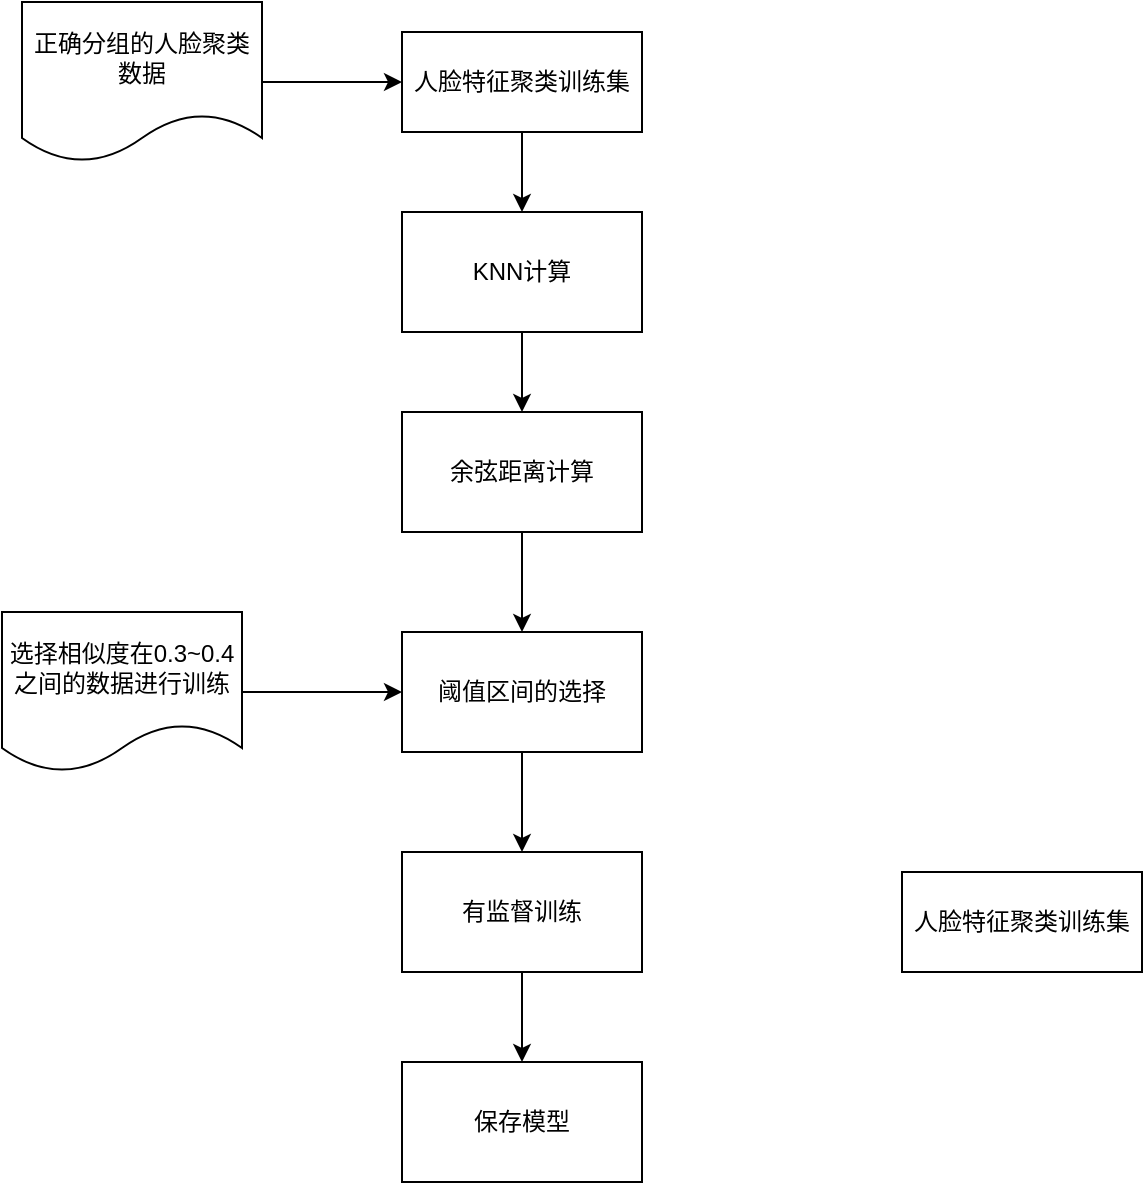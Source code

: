 <mxfile version="27.1.1">
  <diagram name="第 1 页" id="n0FgRmdMllpNhTCo88hj">
    <mxGraphModel dx="1665" dy="777" grid="1" gridSize="10" guides="1" tooltips="1" connect="1" arrows="1" fold="1" page="1" pageScale="1" pageWidth="827" pageHeight="1169" math="0" shadow="0">
      <root>
        <mxCell id="0" />
        <mxCell id="1" parent="0" />
        <mxCell id="vb5EdWWyYZ6hDgargNtk-3" style="edgeStyle=orthogonalEdgeStyle;rounded=0;orthogonalLoop=1;jettySize=auto;html=1;exitX=0.5;exitY=1;exitDx=0;exitDy=0;entryX=0.5;entryY=0;entryDx=0;entryDy=0;" parent="1" source="vb5EdWWyYZ6hDgargNtk-1" target="vb5EdWWyYZ6hDgargNtk-2" edge="1">
          <mxGeometry relative="1" as="geometry" />
        </mxCell>
        <mxCell id="vb5EdWWyYZ6hDgargNtk-1" value="人脸特征聚类训练集" style="rounded=0;whiteSpace=wrap;html=1;" parent="1" vertex="1">
          <mxGeometry x="340" y="70" width="120" height="50" as="geometry" />
        </mxCell>
        <mxCell id="vb5EdWWyYZ6hDgargNtk-6" style="edgeStyle=orthogonalEdgeStyle;rounded=0;orthogonalLoop=1;jettySize=auto;html=1;exitX=0.5;exitY=1;exitDx=0;exitDy=0;entryX=0.5;entryY=0;entryDx=0;entryDy=0;" parent="1" source="vb5EdWWyYZ6hDgargNtk-2" target="vb5EdWWyYZ6hDgargNtk-5" edge="1">
          <mxGeometry relative="1" as="geometry" />
        </mxCell>
        <mxCell id="vb5EdWWyYZ6hDgargNtk-2" value="KNN计算" style="rounded=0;whiteSpace=wrap;html=1;" parent="1" vertex="1">
          <mxGeometry x="340" y="160" width="120" height="60" as="geometry" />
        </mxCell>
        <mxCell id="0VZTM6ZU5YmMHWf4AoFY-6" style="edgeStyle=orthogonalEdgeStyle;rounded=0;orthogonalLoop=1;jettySize=auto;html=1;exitX=0.5;exitY=1;exitDx=0;exitDy=0;entryX=0.5;entryY=0;entryDx=0;entryDy=0;" edge="1" parent="1" source="vb5EdWWyYZ6hDgargNtk-5" target="0VZTM6ZU5YmMHWf4AoFY-5">
          <mxGeometry relative="1" as="geometry" />
        </mxCell>
        <mxCell id="vb5EdWWyYZ6hDgargNtk-5" value="余弦距离计算" style="rounded=0;whiteSpace=wrap;html=1;" parent="1" vertex="1">
          <mxGeometry x="340" y="260" width="120" height="60" as="geometry" />
        </mxCell>
        <mxCell id="0VZTM6ZU5YmMHWf4AoFY-19" style="edgeStyle=orthogonalEdgeStyle;rounded=0;orthogonalLoop=1;jettySize=auto;html=1;exitX=0.5;exitY=1;exitDx=0;exitDy=0;entryX=0.5;entryY=0;entryDx=0;entryDy=0;" edge="1" parent="1" source="0VZTM6ZU5YmMHWf4AoFY-1" target="0VZTM6ZU5YmMHWf4AoFY-18">
          <mxGeometry relative="1" as="geometry" />
        </mxCell>
        <mxCell id="0VZTM6ZU5YmMHWf4AoFY-1" value="有监督训练" style="rounded=0;whiteSpace=wrap;html=1;" vertex="1" parent="1">
          <mxGeometry x="340" y="480" width="120" height="60" as="geometry" />
        </mxCell>
        <mxCell id="0VZTM6ZU5YmMHWf4AoFY-9" style="edgeStyle=orthogonalEdgeStyle;rounded=0;orthogonalLoop=1;jettySize=auto;html=1;exitX=0.5;exitY=1;exitDx=0;exitDy=0;entryX=0.5;entryY=0;entryDx=0;entryDy=0;" edge="1" parent="1" source="0VZTM6ZU5YmMHWf4AoFY-5" target="0VZTM6ZU5YmMHWf4AoFY-1">
          <mxGeometry relative="1" as="geometry" />
        </mxCell>
        <mxCell id="0VZTM6ZU5YmMHWf4AoFY-5" value="阈值区间的选择" style="rounded=0;whiteSpace=wrap;html=1;" vertex="1" parent="1">
          <mxGeometry x="340" y="370" width="120" height="60" as="geometry" />
        </mxCell>
        <mxCell id="0VZTM6ZU5YmMHWf4AoFY-8" style="edgeStyle=orthogonalEdgeStyle;rounded=0;orthogonalLoop=1;jettySize=auto;html=1;" edge="1" parent="1" source="0VZTM6ZU5YmMHWf4AoFY-7" target="0VZTM6ZU5YmMHWf4AoFY-5">
          <mxGeometry relative="1" as="geometry" />
        </mxCell>
        <mxCell id="0VZTM6ZU5YmMHWf4AoFY-7" value="选择相似度在0.3~0.4之间的数据进行训练" style="shape=document;whiteSpace=wrap;html=1;boundedLbl=1;" vertex="1" parent="1">
          <mxGeometry x="140" y="360" width="120" height="80" as="geometry" />
        </mxCell>
        <mxCell id="0VZTM6ZU5YmMHWf4AoFY-16" style="edgeStyle=orthogonalEdgeStyle;rounded=0;orthogonalLoop=1;jettySize=auto;html=1;entryX=0;entryY=0.5;entryDx=0;entryDy=0;" edge="1" parent="1" source="0VZTM6ZU5YmMHWf4AoFY-15" target="vb5EdWWyYZ6hDgargNtk-1">
          <mxGeometry relative="1" as="geometry" />
        </mxCell>
        <mxCell id="0VZTM6ZU5YmMHWf4AoFY-15" value="正确分组的人脸聚类数据" style="shape=document;whiteSpace=wrap;html=1;boundedLbl=1;" vertex="1" parent="1">
          <mxGeometry x="150" y="55" width="120" height="80" as="geometry" />
        </mxCell>
        <mxCell id="0VZTM6ZU5YmMHWf4AoFY-17" value="人脸特征聚类训练集" style="rounded=0;whiteSpace=wrap;html=1;" vertex="1" parent="1">
          <mxGeometry x="590" y="490" width="120" height="50" as="geometry" />
        </mxCell>
        <mxCell id="0VZTM6ZU5YmMHWf4AoFY-18" value="保存模型" style="rounded=0;whiteSpace=wrap;html=1;" vertex="1" parent="1">
          <mxGeometry x="340" y="585" width="120" height="60" as="geometry" />
        </mxCell>
      </root>
    </mxGraphModel>
  </diagram>
</mxfile>
